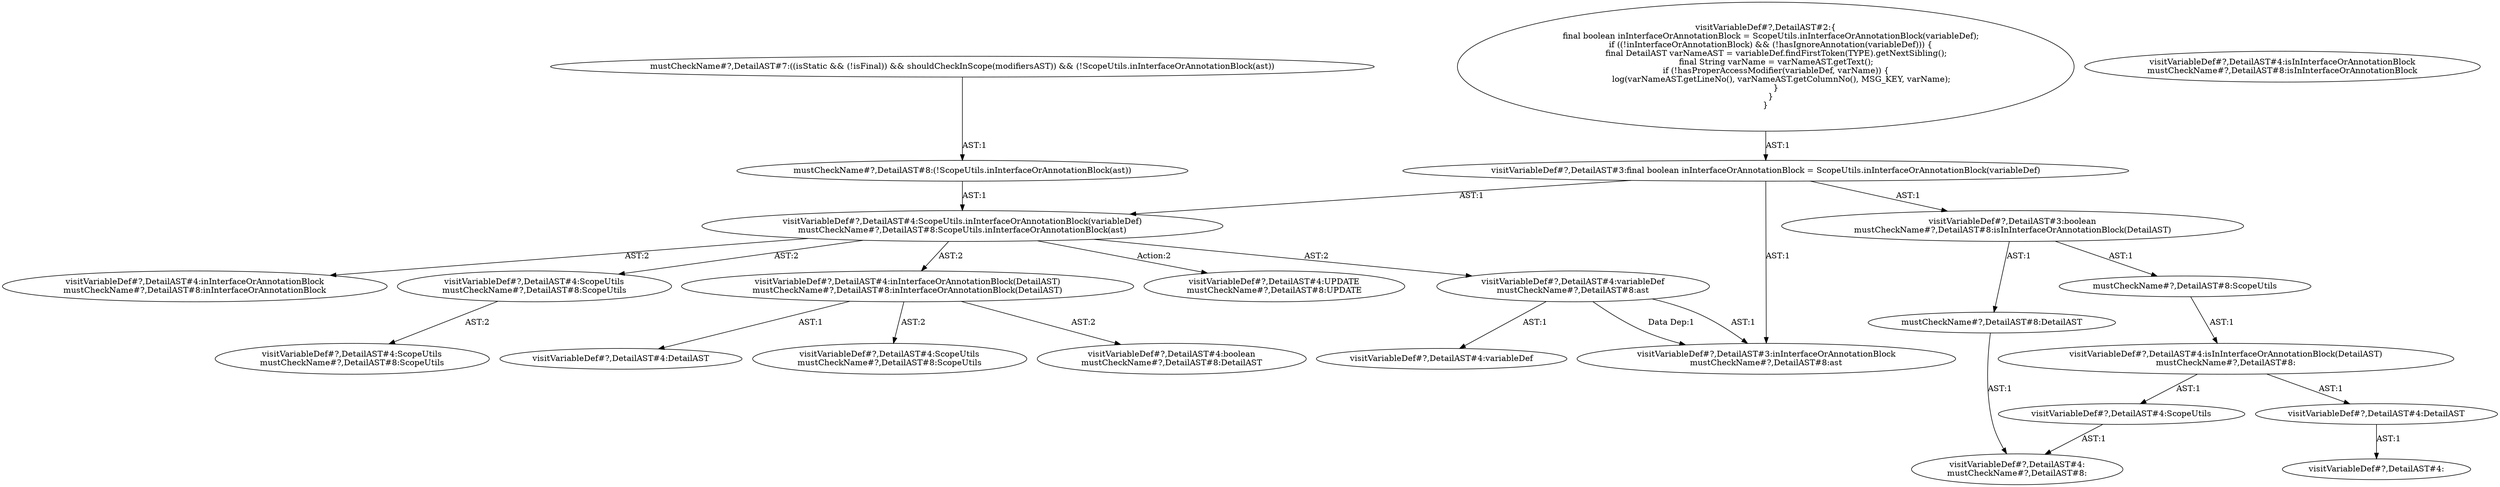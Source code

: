digraph "Pattern" {
0 [label="visitVariableDef#?,DetailAST#4:UPDATE
mustCheckName#?,DetailAST#8:UPDATE" shape=ellipse]
1 [label="visitVariableDef#?,DetailAST#4:ScopeUtils.inInterfaceOrAnnotationBlock(variableDef)
mustCheckName#?,DetailAST#8:ScopeUtils.inInterfaceOrAnnotationBlock(ast)" shape=ellipse]
2 [label="visitVariableDef#?,DetailAST#3:final boolean inInterfaceOrAnnotationBlock = ScopeUtils.inInterfaceOrAnnotationBlock(variableDef)" shape=ellipse]
3 [label="visitVariableDef#?,DetailAST#2:\{
    final boolean inInterfaceOrAnnotationBlock = ScopeUtils.inInterfaceOrAnnotationBlock(variableDef);
    if ((!inInterfaceOrAnnotationBlock) && (!hasIgnoreAnnotation(variableDef))) \{
        final DetailAST varNameAST = variableDef.findFirstToken(TYPE).getNextSibling();
        final String varName = varNameAST.getText();
        if (!hasProperAccessModifier(variableDef, varName)) \{
            log(varNameAST.getLineNo(), varNameAST.getColumnNo(), MSG_KEY, varName);
        \}
    \}
\}" shape=ellipse]
4 [label="visitVariableDef#?,DetailAST#3:inInterfaceOrAnnotationBlock
mustCheckName#?,DetailAST#8:ast" shape=ellipse]
5 [label="visitVariableDef#?,DetailAST#3:boolean
mustCheckName#?,DetailAST#8:isInInterfaceOrAnnotationBlock(DetailAST)" shape=ellipse]
6 [label="visitVariableDef#?,DetailAST#4:inInterfaceOrAnnotationBlock
mustCheckName#?,DetailAST#8:inInterfaceOrAnnotationBlock" shape=ellipse]
7 [label="visitVariableDef#?,DetailAST#4:ScopeUtils
mustCheckName#?,DetailAST#8:ScopeUtils" shape=ellipse]
8 [label="visitVariableDef#?,DetailAST#4:ScopeUtils
mustCheckName#?,DetailAST#8:ScopeUtils" shape=ellipse]
9 [label="visitVariableDef#?,DetailAST#4:inInterfaceOrAnnotationBlock(DetailAST)
mustCheckName#?,DetailAST#8:inInterfaceOrAnnotationBlock(DetailAST)" shape=ellipse]
10 [label="visitVariableDef#?,DetailAST#4:ScopeUtils
mustCheckName#?,DetailAST#8:ScopeUtils" shape=ellipse]
11 [label="visitVariableDef#?,DetailAST#4:boolean
mustCheckName#?,DetailAST#8:DetailAST" shape=ellipse]
12 [label="visitVariableDef#?,DetailAST#4:DetailAST" shape=ellipse]
13 [label="visitVariableDef#?,DetailAST#4:variableDef
mustCheckName#?,DetailAST#8:ast" shape=ellipse]
14 [label="visitVariableDef#?,DetailAST#4:variableDef" shape=ellipse]
15 [label="visitVariableDef#?,DetailAST#4:isInInterfaceOrAnnotationBlock
mustCheckName#?,DetailAST#8:isInInterfaceOrAnnotationBlock" shape=ellipse]
16 [label="visitVariableDef#?,DetailAST#4:isInInterfaceOrAnnotationBlock(DetailAST)
mustCheckName#?,DetailAST#8:" shape=ellipse]
17 [label="visitVariableDef#?,DetailAST#4:ScopeUtils" shape=ellipse]
18 [label="visitVariableDef#?,DetailAST#4:
mustCheckName#?,DetailAST#8:" shape=ellipse]
19 [label="visitVariableDef#?,DetailAST#4:DetailAST" shape=ellipse]
20 [label="visitVariableDef#?,DetailAST#4:" shape=ellipse]
21 [label="mustCheckName#?,DetailAST#8:(!ScopeUtils.inInterfaceOrAnnotationBlock(ast))" shape=ellipse]
22 [label="mustCheckName#?,DetailAST#7:((isStatic && (!isFinal)) && shouldCheckInScope(modifiersAST)) && (!ScopeUtils.inInterfaceOrAnnotationBlock(ast))" shape=ellipse]
23 [label="mustCheckName#?,DetailAST#8:DetailAST" shape=ellipse]
24 [label="mustCheckName#?,DetailAST#8:ScopeUtils" shape=ellipse]
1 -> 0 [label="Action:2"];
1 -> 6 [label="AST:2"];
1 -> 7 [label="AST:2"];
1 -> 9 [label="AST:2"];
1 -> 13 [label="AST:2"];
2 -> 1 [label="AST:1"];
2 -> 4 [label="AST:1"];
2 -> 5 [label="AST:1"];
3 -> 2 [label="AST:1"];
5 -> 23 [label="AST:1"];
5 -> 24 [label="AST:1"];
7 -> 8 [label="AST:2"];
9 -> 10 [label="AST:2"];
9 -> 11 [label="AST:2"];
9 -> 12 [label="AST:1"];
13 -> 4 [label="Data Dep:1"];
13 -> 14 [label="AST:1"];
13 -> 4 [label="AST:1"];
16 -> 17 [label="AST:1"];
16 -> 19 [label="AST:1"];
17 -> 18 [label="AST:1"];
19 -> 20 [label="AST:1"];
21 -> 1 [label="AST:1"];
22 -> 21 [label="AST:1"];
23 -> 18 [label="AST:1"];
24 -> 16 [label="AST:1"];
}